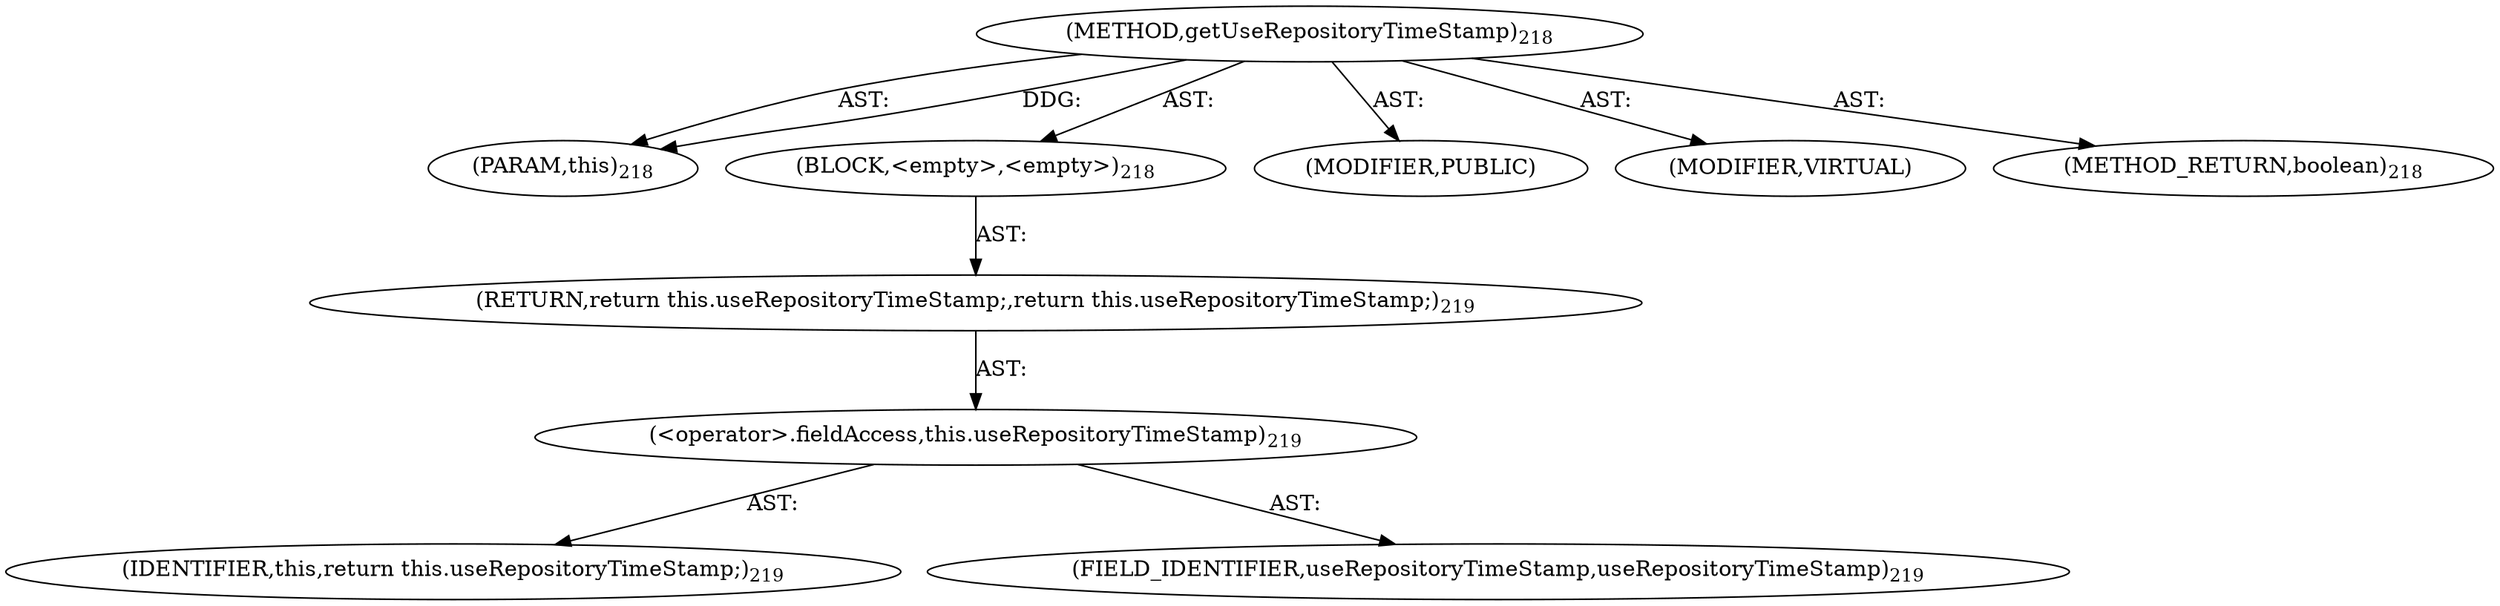 digraph "getUseRepositoryTimeStamp" {  
"111669149704" [label = <(METHOD,getUseRepositoryTimeStamp)<SUB>218</SUB>> ]
"115964117000" [label = <(PARAM,this)<SUB>218</SUB>> ]
"25769803789" [label = <(BLOCK,&lt;empty&gt;,&lt;empty&gt;)<SUB>218</SUB>> ]
"146028888064" [label = <(RETURN,return this.useRepositoryTimeStamp;,return this.useRepositoryTimeStamp;)<SUB>219</SUB>> ]
"30064771099" [label = <(&lt;operator&gt;.fieldAccess,this.useRepositoryTimeStamp)<SUB>219</SUB>> ]
"68719476746" [label = <(IDENTIFIER,this,return this.useRepositoryTimeStamp;)<SUB>219</SUB>> ]
"55834574861" [label = <(FIELD_IDENTIFIER,useRepositoryTimeStamp,useRepositoryTimeStamp)<SUB>219</SUB>> ]
"133143986197" [label = <(MODIFIER,PUBLIC)> ]
"133143986198" [label = <(MODIFIER,VIRTUAL)> ]
"128849018888" [label = <(METHOD_RETURN,boolean)<SUB>218</SUB>> ]
  "111669149704" -> "115964117000"  [ label = "AST: "] 
  "111669149704" -> "25769803789"  [ label = "AST: "] 
  "111669149704" -> "133143986197"  [ label = "AST: "] 
  "111669149704" -> "133143986198"  [ label = "AST: "] 
  "111669149704" -> "128849018888"  [ label = "AST: "] 
  "25769803789" -> "146028888064"  [ label = "AST: "] 
  "146028888064" -> "30064771099"  [ label = "AST: "] 
  "30064771099" -> "68719476746"  [ label = "AST: "] 
  "30064771099" -> "55834574861"  [ label = "AST: "] 
  "111669149704" -> "115964117000"  [ label = "DDG: "] 
}
